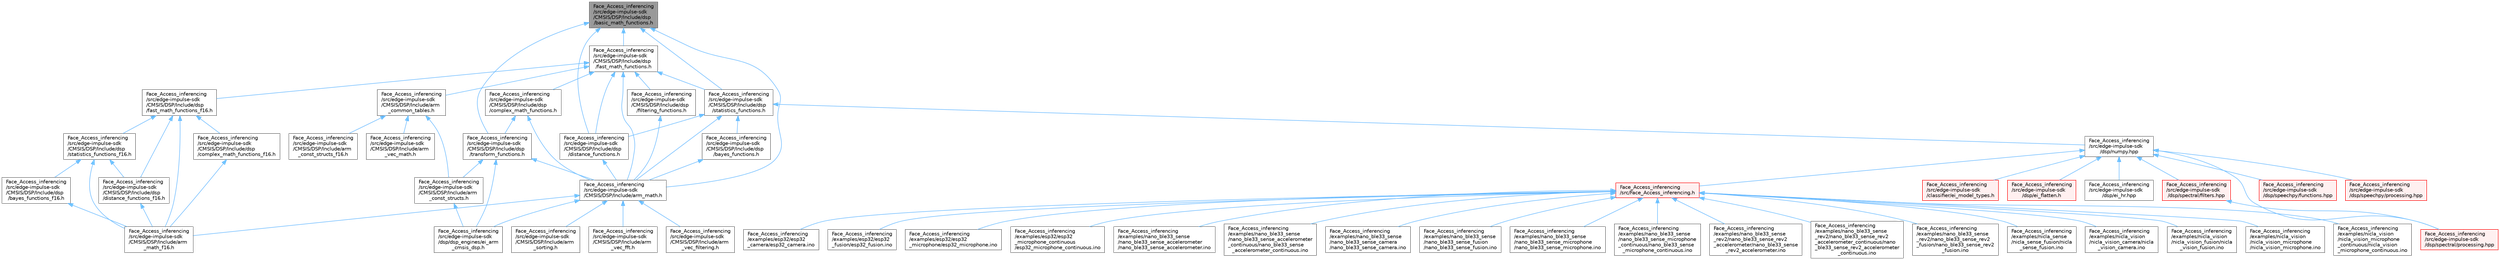 digraph "Face_Access_inferencing/src/edge-impulse-sdk/CMSIS/DSP/Include/dsp/basic_math_functions.h"
{
 // LATEX_PDF_SIZE
  bgcolor="transparent";
  edge [fontname=Helvetica,fontsize=10,labelfontname=Helvetica,labelfontsize=10];
  node [fontname=Helvetica,fontsize=10,shape=box,height=0.2,width=0.4];
  Node1 [id="Node000001",label="Face_Access_inferencing\l/src/edge-impulse-sdk\l/CMSIS/DSP/Include/dsp\l/basic_math_functions.h",height=0.2,width=0.4,color="gray40", fillcolor="grey60", style="filled", fontcolor="black",tooltip=" "];
  Node1 -> Node2 [id="edge71_Node000001_Node000002",dir="back",color="steelblue1",style="solid",tooltip=" "];
  Node2 [id="Node000002",label="Face_Access_inferencing\l/src/edge-impulse-sdk\l/CMSIS/DSP/Include/arm_math.h",height=0.2,width=0.4,color="grey40", fillcolor="white", style="filled",URL="$arm__math_8h.html",tooltip=" "];
  Node2 -> Node3 [id="edge72_Node000002_Node000003",dir="back",color="steelblue1",style="solid",tooltip=" "];
  Node3 [id="Node000003",label="Face_Access_inferencing\l/src/edge-impulse-sdk\l/CMSIS/DSP/Include/arm\l_math_f16.h",height=0.2,width=0.4,color="grey40", fillcolor="white", style="filled",URL="$arm__math__f16_8h.html",tooltip=" "];
  Node2 -> Node4 [id="edge73_Node000002_Node000004",dir="back",color="steelblue1",style="solid",tooltip=" "];
  Node4 [id="Node000004",label="Face_Access_inferencing\l/src/edge-impulse-sdk\l/CMSIS/DSP/Include/arm\l_sorting.h",height=0.2,width=0.4,color="grey40", fillcolor="white", style="filled",URL="$arm__sorting_8h.html",tooltip=" "];
  Node2 -> Node5 [id="edge74_Node000002_Node000005",dir="back",color="steelblue1",style="solid",tooltip=" "];
  Node5 [id="Node000005",label="Face_Access_inferencing\l/src/edge-impulse-sdk\l/CMSIS/DSP/Include/arm\l_vec_fft.h",height=0.2,width=0.4,color="grey40", fillcolor="white", style="filled",URL="$arm__vec__fft_8h.html",tooltip=" "];
  Node2 -> Node6 [id="edge75_Node000002_Node000006",dir="back",color="steelblue1",style="solid",tooltip=" "];
  Node6 [id="Node000006",label="Face_Access_inferencing\l/src/edge-impulse-sdk\l/CMSIS/DSP/Include/arm\l_vec_filtering.h",height=0.2,width=0.4,color="grey40", fillcolor="white", style="filled",URL="$arm__vec__filtering_8h.html",tooltip=" "];
  Node2 -> Node7 [id="edge76_Node000002_Node000007",dir="back",color="steelblue1",style="solid",tooltip=" "];
  Node7 [id="Node000007",label="Face_Access_inferencing\l/src/edge-impulse-sdk\l/dsp/dsp_engines/ei_arm\l_cmsis_dsp.h",height=0.2,width=0.4,color="grey40", fillcolor="white", style="filled",URL="$ei__arm__cmsis__dsp_8h.html",tooltip=" "];
  Node1 -> Node8 [id="edge77_Node000001_Node000008",dir="back",color="steelblue1",style="solid",tooltip=" "];
  Node8 [id="Node000008",label="Face_Access_inferencing\l/src/edge-impulse-sdk\l/CMSIS/DSP/Include/dsp\l/distance_functions.h",height=0.2,width=0.4,color="grey40", fillcolor="white", style="filled",URL="$distance__functions_8h.html",tooltip=" "];
  Node8 -> Node2 [id="edge78_Node000008_Node000002",dir="back",color="steelblue1",style="solid",tooltip=" "];
  Node1 -> Node9 [id="edge79_Node000001_Node000009",dir="back",color="steelblue1",style="solid",tooltip=" "];
  Node9 [id="Node000009",label="Face_Access_inferencing\l/src/edge-impulse-sdk\l/CMSIS/DSP/Include/dsp\l/fast_math_functions.h",height=0.2,width=0.4,color="grey40", fillcolor="white", style="filled",URL="$fast__math__functions_8h.html",tooltip=" "];
  Node9 -> Node10 [id="edge80_Node000009_Node000010",dir="back",color="steelblue1",style="solid",tooltip=" "];
  Node10 [id="Node000010",label="Face_Access_inferencing\l/src/edge-impulse-sdk\l/CMSIS/DSP/Include/arm\l_common_tables.h",height=0.2,width=0.4,color="grey40", fillcolor="white", style="filled",URL="$arm__common__tables_8h.html",tooltip=" "];
  Node10 -> Node11 [id="edge81_Node000010_Node000011",dir="back",color="steelblue1",style="solid",tooltip=" "];
  Node11 [id="Node000011",label="Face_Access_inferencing\l/src/edge-impulse-sdk\l/CMSIS/DSP/Include/arm\l_const_structs.h",height=0.2,width=0.4,color="grey40", fillcolor="white", style="filled",URL="$arm__const__structs_8h.html",tooltip=" "];
  Node11 -> Node7 [id="edge82_Node000011_Node000007",dir="back",color="steelblue1",style="solid",tooltip=" "];
  Node10 -> Node12 [id="edge83_Node000010_Node000012",dir="back",color="steelblue1",style="solid",tooltip=" "];
  Node12 [id="Node000012",label="Face_Access_inferencing\l/src/edge-impulse-sdk\l/CMSIS/DSP/Include/arm\l_const_structs_f16.h",height=0.2,width=0.4,color="grey40", fillcolor="white", style="filled",URL="$arm__const__structs__f16_8h.html",tooltip=" "];
  Node10 -> Node13 [id="edge84_Node000010_Node000013",dir="back",color="steelblue1",style="solid",tooltip=" "];
  Node13 [id="Node000013",label="Face_Access_inferencing\l/src/edge-impulse-sdk\l/CMSIS/DSP/Include/arm\l_vec_math.h",height=0.2,width=0.4,color="grey40", fillcolor="white", style="filled",URL="$arm__vec__math_8h.html",tooltip=" "];
  Node9 -> Node2 [id="edge85_Node000009_Node000002",dir="back",color="steelblue1",style="solid",tooltip=" "];
  Node9 -> Node14 [id="edge86_Node000009_Node000014",dir="back",color="steelblue1",style="solid",tooltip=" "];
  Node14 [id="Node000014",label="Face_Access_inferencing\l/src/edge-impulse-sdk\l/CMSIS/DSP/Include/dsp\l/complex_math_functions.h",height=0.2,width=0.4,color="grey40", fillcolor="white", style="filled",URL="$complex__math__functions_8h.html",tooltip=" "];
  Node14 -> Node2 [id="edge87_Node000014_Node000002",dir="back",color="steelblue1",style="solid",tooltip=" "];
  Node14 -> Node15 [id="edge88_Node000014_Node000015",dir="back",color="steelblue1",style="solid",tooltip=" "];
  Node15 [id="Node000015",label="Face_Access_inferencing\l/src/edge-impulse-sdk\l/CMSIS/DSP/Include/dsp\l/transform_functions.h",height=0.2,width=0.4,color="grey40", fillcolor="white", style="filled",URL="$transform__functions_8h.html",tooltip=" "];
  Node15 -> Node11 [id="edge89_Node000015_Node000011",dir="back",color="steelblue1",style="solid",tooltip=" "];
  Node15 -> Node2 [id="edge90_Node000015_Node000002",dir="back",color="steelblue1",style="solid",tooltip=" "];
  Node15 -> Node7 [id="edge91_Node000015_Node000007",dir="back",color="steelblue1",style="solid",tooltip=" "];
  Node9 -> Node8 [id="edge92_Node000009_Node000008",dir="back",color="steelblue1",style="solid",tooltip=" "];
  Node9 -> Node16 [id="edge93_Node000009_Node000016",dir="back",color="steelblue1",style="solid",tooltip=" "];
  Node16 [id="Node000016",label="Face_Access_inferencing\l/src/edge-impulse-sdk\l/CMSIS/DSP/Include/dsp\l/fast_math_functions_f16.h",height=0.2,width=0.4,color="grey40", fillcolor="white", style="filled",URL="$fast__math__functions__f16_8h.html",tooltip=" "];
  Node16 -> Node3 [id="edge94_Node000016_Node000003",dir="back",color="steelblue1",style="solid",tooltip=" "];
  Node16 -> Node17 [id="edge95_Node000016_Node000017",dir="back",color="steelblue1",style="solid",tooltip=" "];
  Node17 [id="Node000017",label="Face_Access_inferencing\l/src/edge-impulse-sdk\l/CMSIS/DSP/Include/dsp\l/complex_math_functions_f16.h",height=0.2,width=0.4,color="grey40", fillcolor="white", style="filled",URL="$complex__math__functions__f16_8h.html",tooltip=" "];
  Node17 -> Node3 [id="edge96_Node000017_Node000003",dir="back",color="steelblue1",style="solid",tooltip=" "];
  Node16 -> Node18 [id="edge97_Node000016_Node000018",dir="back",color="steelblue1",style="solid",tooltip=" "];
  Node18 [id="Node000018",label="Face_Access_inferencing\l/src/edge-impulse-sdk\l/CMSIS/DSP/Include/dsp\l/distance_functions_f16.h",height=0.2,width=0.4,color="grey40", fillcolor="white", style="filled",URL="$distance__functions__f16_8h.html",tooltip=" "];
  Node18 -> Node3 [id="edge98_Node000018_Node000003",dir="back",color="steelblue1",style="solid",tooltip=" "];
  Node16 -> Node19 [id="edge99_Node000016_Node000019",dir="back",color="steelblue1",style="solid",tooltip=" "];
  Node19 [id="Node000019",label="Face_Access_inferencing\l/src/edge-impulse-sdk\l/CMSIS/DSP/Include/dsp\l/statistics_functions_f16.h",height=0.2,width=0.4,color="grey40", fillcolor="white", style="filled",URL="$statistics__functions__f16_8h.html",tooltip=" "];
  Node19 -> Node3 [id="edge100_Node000019_Node000003",dir="back",color="steelblue1",style="solid",tooltip=" "];
  Node19 -> Node20 [id="edge101_Node000019_Node000020",dir="back",color="steelblue1",style="solid",tooltip=" "];
  Node20 [id="Node000020",label="Face_Access_inferencing\l/src/edge-impulse-sdk\l/CMSIS/DSP/Include/dsp\l/bayes_functions_f16.h",height=0.2,width=0.4,color="grey40", fillcolor="white", style="filled",URL="$bayes__functions__f16_8h.html",tooltip=" "];
  Node20 -> Node3 [id="edge102_Node000020_Node000003",dir="back",color="steelblue1",style="solid",tooltip=" "];
  Node19 -> Node18 [id="edge103_Node000019_Node000018",dir="back",color="steelblue1",style="solid",tooltip=" "];
  Node9 -> Node21 [id="edge104_Node000009_Node000021",dir="back",color="steelblue1",style="solid",tooltip=" "];
  Node21 [id="Node000021",label="Face_Access_inferencing\l/src/edge-impulse-sdk\l/CMSIS/DSP/Include/dsp\l/filtering_functions.h",height=0.2,width=0.4,color="grey40", fillcolor="white", style="filled",URL="$filtering__functions_8h.html",tooltip=" "];
  Node21 -> Node2 [id="edge105_Node000021_Node000002",dir="back",color="steelblue1",style="solid",tooltip=" "];
  Node9 -> Node22 [id="edge106_Node000009_Node000022",dir="back",color="steelblue1",style="solid",tooltip=" "];
  Node22 [id="Node000022",label="Face_Access_inferencing\l/src/edge-impulse-sdk\l/CMSIS/DSP/Include/dsp\l/statistics_functions.h",height=0.2,width=0.4,color="grey40", fillcolor="white", style="filled",URL="$statistics__functions_8h.html",tooltip=" "];
  Node22 -> Node2 [id="edge107_Node000022_Node000002",dir="back",color="steelblue1",style="solid",tooltip=" "];
  Node22 -> Node23 [id="edge108_Node000022_Node000023",dir="back",color="steelblue1",style="solid",tooltip=" "];
  Node23 [id="Node000023",label="Face_Access_inferencing\l/src/edge-impulse-sdk\l/CMSIS/DSP/Include/dsp\l/bayes_functions.h",height=0.2,width=0.4,color="grey40", fillcolor="white", style="filled",URL="$bayes__functions_8h.html",tooltip=" "];
  Node23 -> Node2 [id="edge109_Node000023_Node000002",dir="back",color="steelblue1",style="solid",tooltip=" "];
  Node22 -> Node8 [id="edge110_Node000022_Node000008",dir="back",color="steelblue1",style="solid",tooltip=" "];
  Node22 -> Node24 [id="edge111_Node000022_Node000024",dir="back",color="steelblue1",style="solid",tooltip=" "];
  Node24 [id="Node000024",label="Face_Access_inferencing\l/src/edge-impulse-sdk\l/dsp/numpy.hpp",height=0.2,width=0.4,color="grey40", fillcolor="white", style="filled",URL="$numpy_8hpp.html",tooltip=" "];
  Node24 -> Node25 [id="edge112_Node000024_Node000025",dir="back",color="steelblue1",style="solid",tooltip=" "];
  Node25 [id="Node000025",label="Face_Access_inferencing\l/src/Face_Access_inferencing.h",height=0.2,width=0.4,color="red", fillcolor="#FFF0F0", style="filled",URL="$_face___access__inferencing_8h.html",tooltip=" "];
  Node25 -> Node26 [id="edge113_Node000025_Node000026",dir="back",color="steelblue1",style="solid",tooltip=" "];
  Node26 [id="Node000026",label="Face_Access_inferencing\l/examples/esp32/esp32\l_camera/esp32_camera.ino",height=0.2,width=0.4,color="grey40", fillcolor="white", style="filled",URL="$esp32__camera_8ino.html",tooltip=" "];
  Node25 -> Node27 [id="edge114_Node000025_Node000027",dir="back",color="steelblue1",style="solid",tooltip=" "];
  Node27 [id="Node000027",label="Face_Access_inferencing\l/examples/esp32/esp32\l_fusion/esp32_fusion.ino",height=0.2,width=0.4,color="grey40", fillcolor="white", style="filled",URL="$esp32__fusion_8ino.html",tooltip=" "];
  Node25 -> Node28 [id="edge115_Node000025_Node000028",dir="back",color="steelblue1",style="solid",tooltip=" "];
  Node28 [id="Node000028",label="Face_Access_inferencing\l/examples/esp32/esp32\l_microphone/esp32_microphone.ino",height=0.2,width=0.4,color="grey40", fillcolor="white", style="filled",URL="$esp32__microphone_8ino.html",tooltip=" "];
  Node25 -> Node29 [id="edge116_Node000025_Node000029",dir="back",color="steelblue1",style="solid",tooltip=" "];
  Node29 [id="Node000029",label="Face_Access_inferencing\l/examples/esp32/esp32\l_microphone_continuous\l/esp32_microphone_continuous.ino",height=0.2,width=0.4,color="grey40", fillcolor="white", style="filled",URL="$esp32__microphone__continuous_8ino.html",tooltip=" "];
  Node25 -> Node30 [id="edge117_Node000025_Node000030",dir="back",color="steelblue1",style="solid",tooltip=" "];
  Node30 [id="Node000030",label="Face_Access_inferencing\l/examples/nano_ble33_sense\l/nano_ble33_sense_accelerometer\l/nano_ble33_sense_accelerometer.ino",height=0.2,width=0.4,color="grey40", fillcolor="white", style="filled",URL="$nano__ble33__sense__accelerometer_8ino.html",tooltip=" "];
  Node25 -> Node31 [id="edge118_Node000025_Node000031",dir="back",color="steelblue1",style="solid",tooltip=" "];
  Node31 [id="Node000031",label="Face_Access_inferencing\l/examples/nano_ble33_sense\l/nano_ble33_sense_accelerometer\l_continuous/nano_ble33_sense\l_accelerometer_continuous.ino",height=0.2,width=0.4,color="grey40", fillcolor="white", style="filled",URL="$nano__ble33__sense__accelerometer__continuous_8ino.html",tooltip=" "];
  Node25 -> Node32 [id="edge119_Node000025_Node000032",dir="back",color="steelblue1",style="solid",tooltip=" "];
  Node32 [id="Node000032",label="Face_Access_inferencing\l/examples/nano_ble33_sense\l/nano_ble33_sense_camera\l/nano_ble33_sense_camera.ino",height=0.2,width=0.4,color="grey40", fillcolor="white", style="filled",URL="$nano__ble33__sense__camera_8ino.html",tooltip=" "];
  Node25 -> Node33 [id="edge120_Node000025_Node000033",dir="back",color="steelblue1",style="solid",tooltip=" "];
  Node33 [id="Node000033",label="Face_Access_inferencing\l/examples/nano_ble33_sense\l/nano_ble33_sense_fusion\l/nano_ble33_sense_fusion.ino",height=0.2,width=0.4,color="grey40", fillcolor="white", style="filled",URL="$nano__ble33__sense__fusion_8ino.html",tooltip=" "];
  Node25 -> Node34 [id="edge121_Node000025_Node000034",dir="back",color="steelblue1",style="solid",tooltip=" "];
  Node34 [id="Node000034",label="Face_Access_inferencing\l/examples/nano_ble33_sense\l/nano_ble33_sense_microphone\l/nano_ble33_sense_microphone.ino",height=0.2,width=0.4,color="grey40", fillcolor="white", style="filled",URL="$nano__ble33__sense__microphone_8ino.html",tooltip=" "];
  Node25 -> Node35 [id="edge122_Node000025_Node000035",dir="back",color="steelblue1",style="solid",tooltip=" "];
  Node35 [id="Node000035",label="Face_Access_inferencing\l/examples/nano_ble33_sense\l/nano_ble33_sense_microphone\l_continuous/nano_ble33_sense\l_microphone_continuous.ino",height=0.2,width=0.4,color="grey40", fillcolor="white", style="filled",URL="$nano__ble33__sense__microphone__continuous_8ino.html",tooltip=" "];
  Node25 -> Node36 [id="edge123_Node000025_Node000036",dir="back",color="steelblue1",style="solid",tooltip=" "];
  Node36 [id="Node000036",label="Face_Access_inferencing\l/examples/nano_ble33_sense\l_rev2/nano_ble33_sense_rev2\l_accelerometer/nano_ble33_sense\l_rev2_accelerometer.ino",height=0.2,width=0.4,color="grey40", fillcolor="white", style="filled",URL="$nano__ble33__sense__rev2__accelerometer_8ino.html",tooltip=" "];
  Node25 -> Node37 [id="edge124_Node000025_Node000037",dir="back",color="steelblue1",style="solid",tooltip=" "];
  Node37 [id="Node000037",label="Face_Access_inferencing\l/examples/nano_ble33_sense\l_rev2/nano_ble33_sense_rev2\l_accelerometer_continuous/nano\l_ble33_sense_rev2_accelerometer\l_continuous.ino",height=0.2,width=0.4,color="grey40", fillcolor="white", style="filled",URL="$nano__ble33__sense__rev2__accelerometer__continuous_8ino.html",tooltip=" "];
  Node25 -> Node38 [id="edge125_Node000025_Node000038",dir="back",color="steelblue1",style="solid",tooltip=" "];
  Node38 [id="Node000038",label="Face_Access_inferencing\l/examples/nano_ble33_sense\l_rev2/nano_ble33_sense_rev2\l_fusion/nano_ble33_sense_rev2\l_fusion.ino",height=0.2,width=0.4,color="grey40", fillcolor="white", style="filled",URL="$nano__ble33__sense__rev2__fusion_8ino.html",tooltip=" "];
  Node25 -> Node39 [id="edge126_Node000025_Node000039",dir="back",color="steelblue1",style="solid",tooltip=" "];
  Node39 [id="Node000039",label="Face_Access_inferencing\l/examples/nicla_sense\l/nicla_sense_fusion/nicla\l_sense_fusion.ino",height=0.2,width=0.4,color="grey40", fillcolor="white", style="filled",URL="$nicla__sense__fusion_8ino.html",tooltip=" "];
  Node25 -> Node40 [id="edge127_Node000025_Node000040",dir="back",color="steelblue1",style="solid",tooltip=" "];
  Node40 [id="Node000040",label="Face_Access_inferencing\l/examples/nicla_vision\l/nicla_vision_camera/nicla\l_vision_camera.ino",height=0.2,width=0.4,color="grey40", fillcolor="white", style="filled",URL="$nicla__vision__camera_8ino.html",tooltip=" "];
  Node25 -> Node41 [id="edge128_Node000025_Node000041",dir="back",color="steelblue1",style="solid",tooltip=" "];
  Node41 [id="Node000041",label="Face_Access_inferencing\l/examples/nicla_vision\l/nicla_vision_fusion/nicla\l_vision_fusion.ino",height=0.2,width=0.4,color="grey40", fillcolor="white", style="filled",URL="$nicla__vision__fusion_8ino.html",tooltip=" "];
  Node25 -> Node42 [id="edge129_Node000025_Node000042",dir="back",color="steelblue1",style="solid",tooltip=" "];
  Node42 [id="Node000042",label="Face_Access_inferencing\l/examples/nicla_vision\l/nicla_vision_microphone\l/nicla_vision_microphone.ino",height=0.2,width=0.4,color="grey40", fillcolor="white", style="filled",URL="$nicla__vision__microphone_8ino.html",tooltip=" "];
  Node25 -> Node43 [id="edge130_Node000025_Node000043",dir="back",color="steelblue1",style="solid",tooltip=" "];
  Node43 [id="Node000043",label="Face_Access_inferencing\l/examples/nicla_vision\l/nicla_vision_microphone\l_continuous/nicla_vision\l_microphone_continuous.ino",height=0.2,width=0.4,color="grey40", fillcolor="white", style="filled",URL="$nicla__vision__microphone__continuous_8ino.html",tooltip=" "];
  Node24 -> Node54 [id="edge131_Node000024_Node000054",dir="back",color="steelblue1",style="solid",tooltip=" "];
  Node54 [id="Node000054",label="Face_Access_inferencing\l/src/edge-impulse-sdk\l/classifier/ei_model_types.h",height=0.2,width=0.4,color="red", fillcolor="#FFF0F0", style="filled",URL="$ei__model__types_8h.html",tooltip=" "];
  Node24 -> Node79 [id="edge132_Node000024_Node000079",dir="back",color="steelblue1",style="solid",tooltip=" "];
  Node79 [id="Node000079",label="Face_Access_inferencing\l/src/edge-impulse-sdk\l/dsp/ei_flatten.h",height=0.2,width=0.4,color="red", fillcolor="#FFF0F0", style="filled",URL="$ei__flatten_8h.html",tooltip=" "];
  Node24 -> Node80 [id="edge133_Node000024_Node000080",dir="back",color="steelblue1",style="solid",tooltip=" "];
  Node80 [id="Node000080",label="Face_Access_inferencing\l/src/edge-impulse-sdk\l/dsp/ei_hr.hpp",height=0.2,width=0.4,color="grey40", fillcolor="white", style="filled",URL="$ei__hr_8hpp.html",tooltip=" "];
  Node24 -> Node81 [id="edge134_Node000024_Node000081",dir="back",color="steelblue1",style="solid",tooltip=" "];
  Node81 [id="Node000081",label="Face_Access_inferencing\l/src/edge-impulse-sdk\l/dsp/spectral/filters.hpp",height=0.2,width=0.4,color="red", fillcolor="#FFF0F0", style="filled",URL="$filters_8hpp.html",tooltip=" "];
  Node81 -> Node83 [id="edge135_Node000081_Node000083",dir="back",color="steelblue1",style="solid",tooltip=" "];
  Node83 [id="Node000083",label="Face_Access_inferencing\l/src/edge-impulse-sdk\l/dsp/spectral/processing.hpp",height=0.2,width=0.4,color="red", fillcolor="#FFF0F0", style="filled",URL="$spectral_2processing_8hpp.html",tooltip=" "];
  Node24 -> Node83 [id="edge136_Node000024_Node000083",dir="back",color="steelblue1",style="solid",tooltip=" "];
  Node24 -> Node87 [id="edge137_Node000024_Node000087",dir="back",color="steelblue1",style="solid",tooltip=" "];
  Node87 [id="Node000087",label="Face_Access_inferencing\l/src/edge-impulse-sdk\l/dsp/speechpy/functions.hpp",height=0.2,width=0.4,color="red", fillcolor="#FFF0F0", style="filled",URL="$functions_8hpp.html",tooltip=" "];
  Node24 -> Node90 [id="edge138_Node000024_Node000090",dir="back",color="steelblue1",style="solid",tooltip=" "];
  Node90 [id="Node000090",label="Face_Access_inferencing\l/src/edge-impulse-sdk\l/dsp/speechpy/processing.hpp",height=0.2,width=0.4,color="red", fillcolor="#FFF0F0", style="filled",URL="$speechpy_2processing_8hpp.html",tooltip=" "];
  Node1 -> Node22 [id="edge139_Node000001_Node000022",dir="back",color="steelblue1",style="solid",tooltip=" "];
  Node1 -> Node15 [id="edge140_Node000001_Node000015",dir="back",color="steelblue1",style="solid",tooltip=" "];
}
